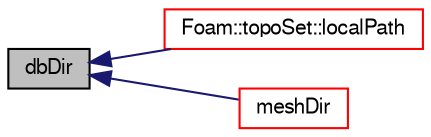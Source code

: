 digraph "dbDir"
{
  bgcolor="transparent";
  edge [fontname="FreeSans",fontsize="10",labelfontname="FreeSans",labelfontsize="10"];
  node [fontname="FreeSans",fontsize="10",shape=record];
  rankdir="LR";
  Node1730 [label="dbDir",height=0.2,width=0.4,color="black", fillcolor="grey75", style="filled", fontcolor="black"];
  Node1730 -> Node1731 [dir="back",color="midnightblue",fontsize="10",style="solid",fontname="FreeSans"];
  Node1731 [label="Foam::topoSet::localPath",height=0.2,width=0.4,color="red",URL="$a25462.html#a43f6b87ebf543e86f5da699dba0152a6",tooltip="Name of file set will use. "];
  Node1730 -> Node1734 [dir="back",color="midnightblue",fontsize="10",style="solid",fontname="FreeSans"];
  Node1734 [label="meshDir",height=0.2,width=0.4,color="red",URL="$a27410.html#a35bc3ae2032ce6d7dda00f90cd70414a",tooltip="Return the local mesh directory (dbDir()/meshSubDir) "];
}

